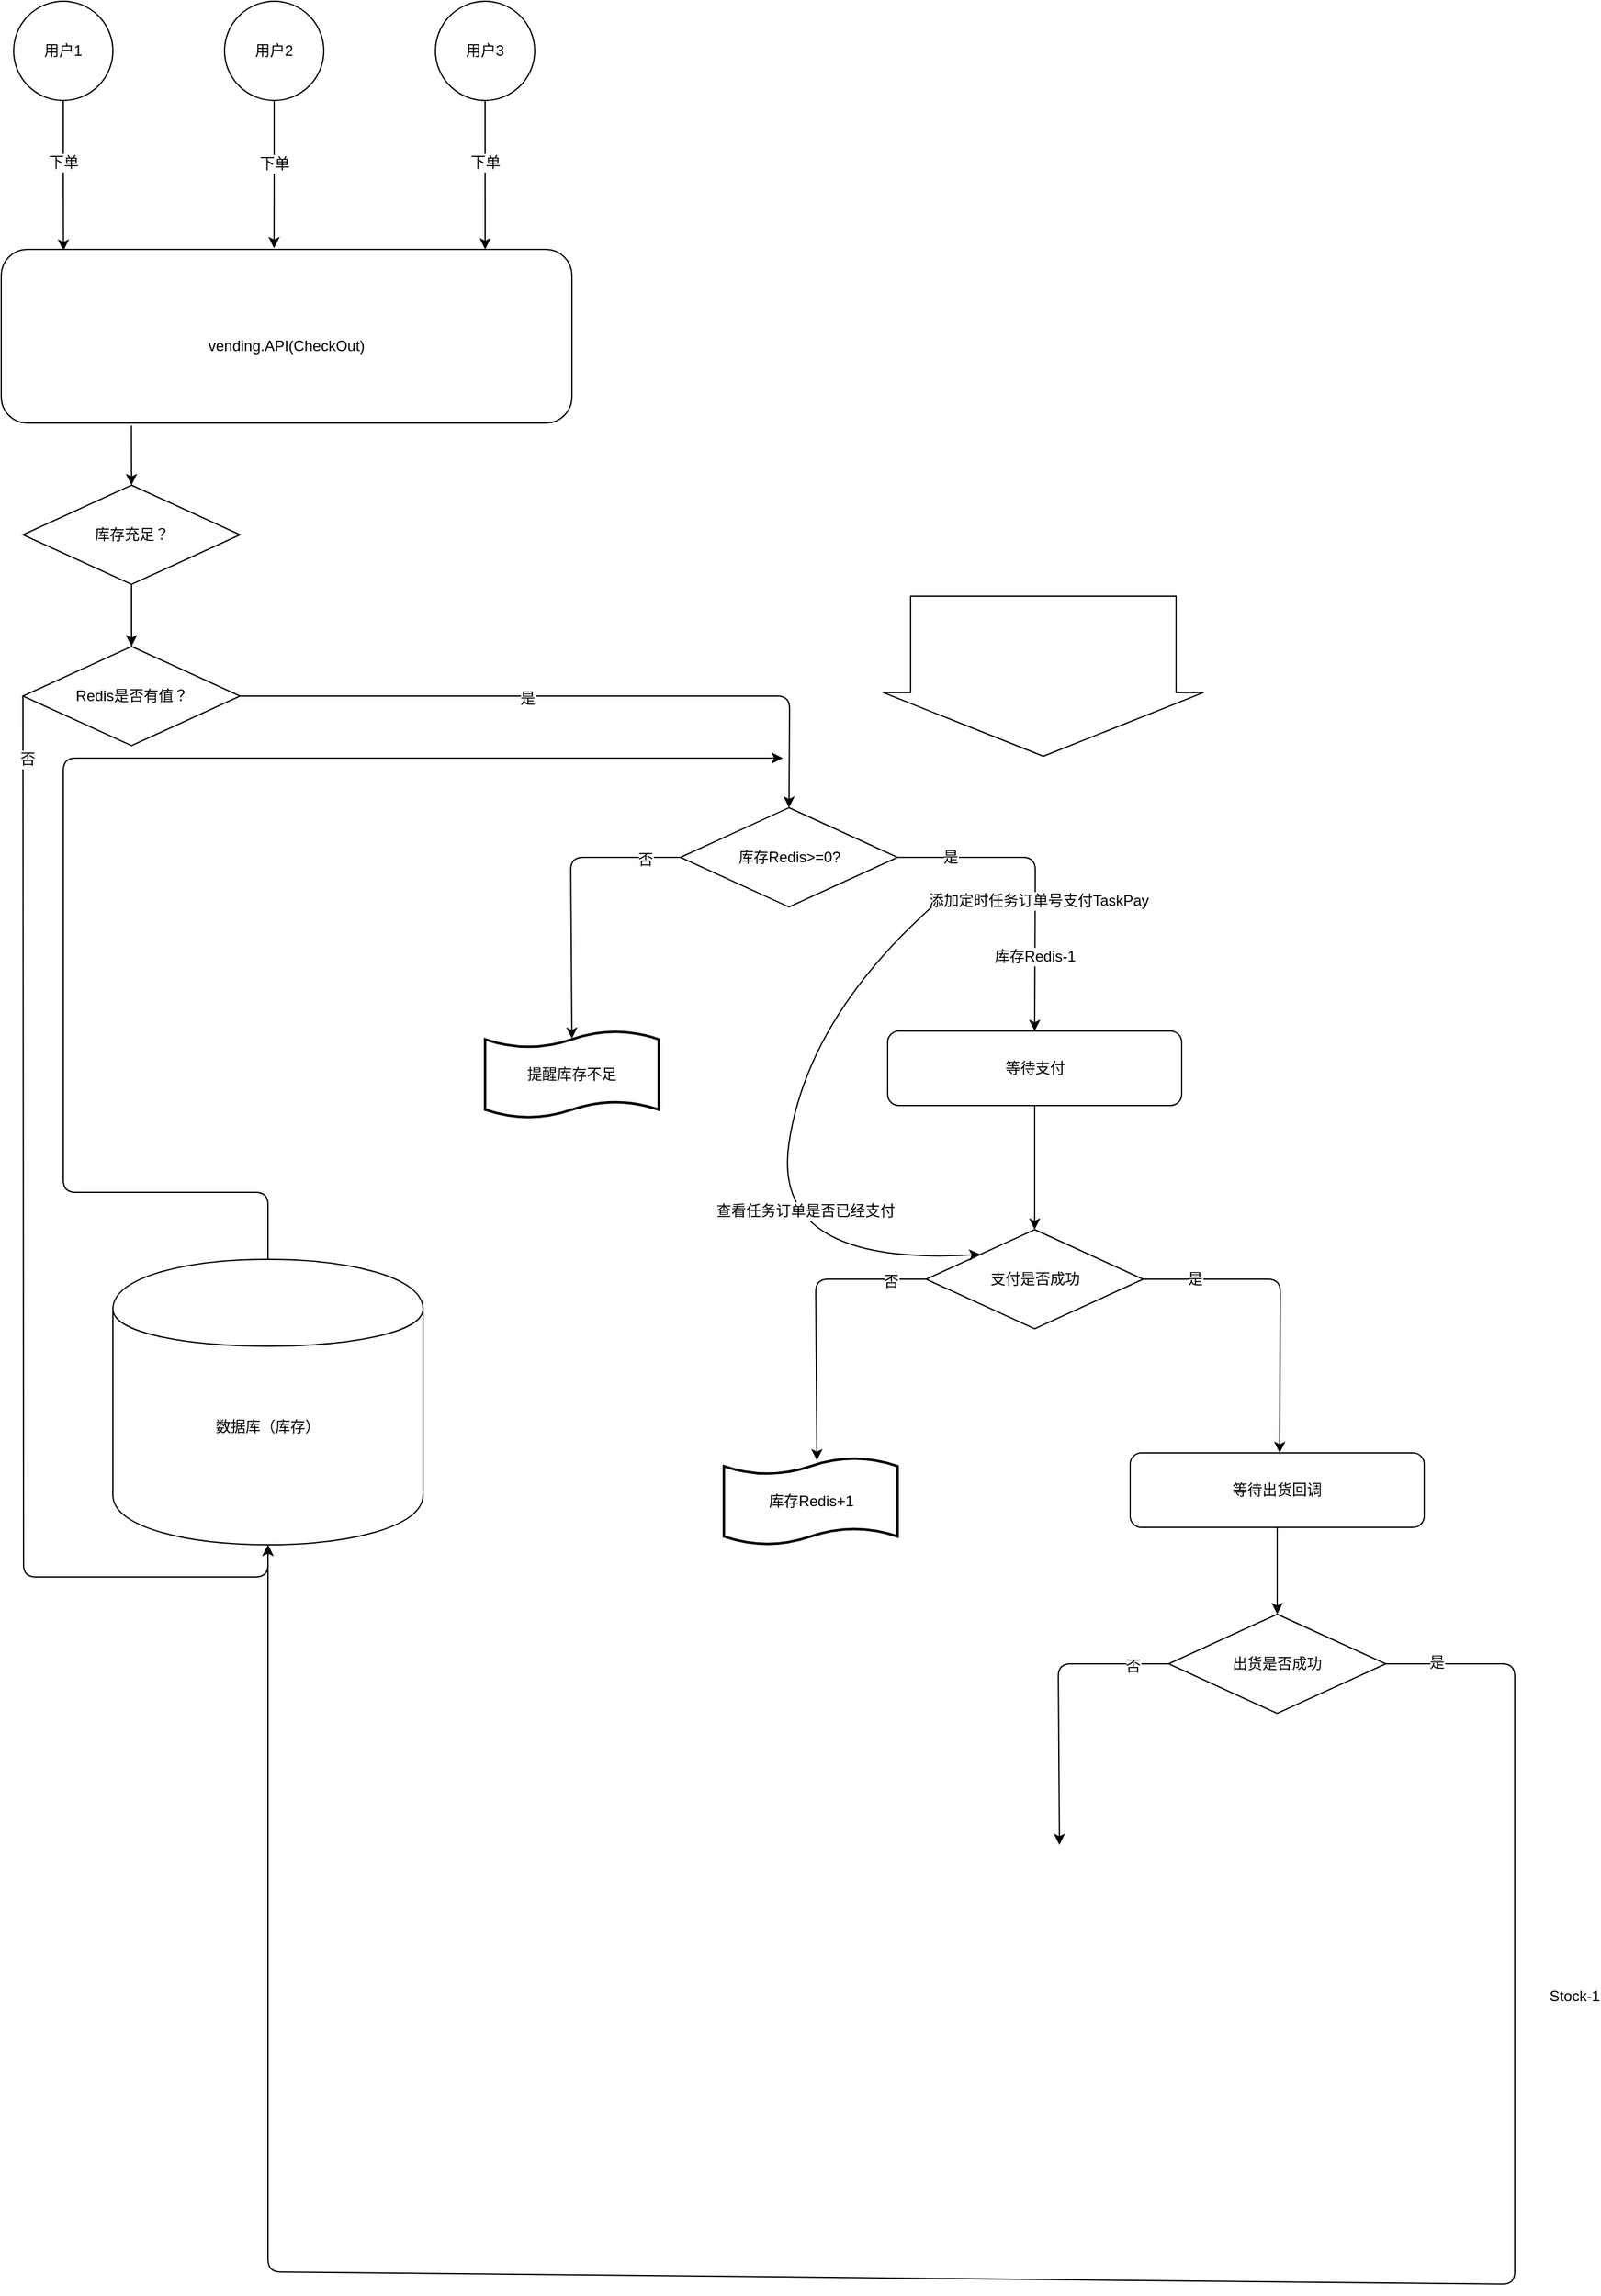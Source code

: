 <mxfile version="10.5.3" type="github"><diagram id="-4kzwGjPp0YoTaf24D5y" name="第 1 页"><mxGraphModel dx="1828" dy="1188" grid="1" gridSize="10" guides="1" tooltips="1" connect="1" arrows="1" fold="1" page="1" pageScale="1" pageWidth="827" pageHeight="1169" math="0" shadow="0"><root><mxCell id="0"/><mxCell id="1" parent="0"/><mxCell id="LSyAYEil4Msc9BgaxXhF-6" style="edgeStyle=orthogonalEdgeStyle;rounded=0;orthogonalLoop=1;jettySize=auto;html=1;exitX=0.5;exitY=1;exitDx=0;exitDy=0;entryX=0.109;entryY=0.007;entryDx=0;entryDy=0;entryPerimeter=0;" edge="1" parent="1" source="3ba6V8PA6-8waUKWH-R8-1" target="LSyAYEil4Msc9BgaxXhF-4"><mxGeometry relative="1" as="geometry"/></mxCell><mxCell id="LSyAYEil4Msc9BgaxXhF-15" value="下单" style="text;html=1;resizable=0;points=[];align=center;verticalAlign=middle;labelBackgroundColor=#ffffff;" vertex="1" connectable="0" parent="LSyAYEil4Msc9BgaxXhF-6"><mxGeometry x="-0.759" y="-1" relative="1" as="geometry"><mxPoint x="1" y="35" as="offset"/></mxGeometry></mxCell><mxCell id="3ba6V8PA6-8waUKWH-R8-1" value="用户1" style="ellipse;whiteSpace=wrap;html=1;aspect=fixed;" parent="1" vertex="1"><mxGeometry x="150" y="40" width="80" height="80" as="geometry"/></mxCell><mxCell id="LSyAYEil4Msc9BgaxXhF-2" value="用户2" style="ellipse;whiteSpace=wrap;html=1;aspect=fixed;" vertex="1" parent="1"><mxGeometry x="320" y="40" width="80" height="80" as="geometry"/></mxCell><mxCell id="LSyAYEil4Msc9BgaxXhF-3" value="用户3" style="ellipse;whiteSpace=wrap;html=1;aspect=fixed;" vertex="1" parent="1"><mxGeometry x="490" y="40" width="80" height="80" as="geometry"/></mxCell><mxCell id="LSyAYEil4Msc9BgaxXhF-4" value="&lt;div&gt;&lt;br&gt;&lt;/div&gt;&lt;div&gt;vending.API(CheckOut)&lt;br&gt;&lt;/div&gt;" style="rounded=1;whiteSpace=wrap;html=1;" vertex="1" parent="1"><mxGeometry x="140" y="240" width="460" height="140" as="geometry"/></mxCell><mxCell id="LSyAYEil4Msc9BgaxXhF-7" style="edgeStyle=orthogonalEdgeStyle;rounded=0;orthogonalLoop=1;jettySize=auto;html=1;exitX=0.5;exitY=1;exitDx=0;exitDy=0;entryX=0.478;entryY=-0.007;entryDx=0;entryDy=0;entryPerimeter=0;" edge="1" parent="1" source="LSyAYEil4Msc9BgaxXhF-2" target="LSyAYEil4Msc9BgaxXhF-4"><mxGeometry relative="1" as="geometry"><mxPoint x="340" y="130" as="sourcePoint"/><mxPoint x="340" y="221" as="targetPoint"/></mxGeometry></mxCell><mxCell id="LSyAYEil4Msc9BgaxXhF-16" value="下单" style="text;html=1;resizable=0;points=[];align=center;verticalAlign=middle;labelBackgroundColor=#ffffff;" vertex="1" connectable="0" parent="LSyAYEil4Msc9BgaxXhF-7"><mxGeometry x="-0.707" y="-2" relative="1" as="geometry"><mxPoint x="2" y="33" as="offset"/></mxGeometry></mxCell><mxCell id="LSyAYEil4Msc9BgaxXhF-9" value="" style="endArrow=classic;html=1;exitX=0.5;exitY=1;exitDx=0;exitDy=0;entryX=0.848;entryY=0;entryDx=0;entryDy=0;entryPerimeter=0;" edge="1" parent="1" source="LSyAYEil4Msc9BgaxXhF-3" target="LSyAYEil4Msc9BgaxXhF-4"><mxGeometry width="50" height="50" relative="1" as="geometry"><mxPoint x="140" y="420" as="sourcePoint"/><mxPoint x="190" y="370" as="targetPoint"/></mxGeometry></mxCell><mxCell id="LSyAYEil4Msc9BgaxXhF-17" value="下单" style="text;html=1;resizable=0;points=[];align=center;verticalAlign=middle;labelBackgroundColor=#ffffff;" vertex="1" connectable="0" parent="LSyAYEil4Msc9BgaxXhF-9"><mxGeometry x="-0.658" y="4" relative="1" as="geometry"><mxPoint x="-4" y="29" as="offset"/></mxGeometry></mxCell><mxCell id="LSyAYEil4Msc9BgaxXhF-19" value="数据库（库存）" style="shape=cylinder;whiteSpace=wrap;html=1;boundedLbl=1;backgroundOutline=1;" vertex="1" parent="1"><mxGeometry x="230" y="1054" width="250" height="230" as="geometry"/></mxCell><mxCell id="LSyAYEil4Msc9BgaxXhF-20" value="等待支付" style="rounded=1;whiteSpace=wrap;html=1;" vertex="1" parent="1"><mxGeometry x="854.5" y="870" width="237" height="60" as="geometry"/></mxCell><mxCell id="LSyAYEil4Msc9BgaxXhF-23" value="" style="shape=flexArrow;endArrow=classic;html=1;endWidth=43;endSize=16.76;width=214;" edge="1" parent="1"><mxGeometry width="50" height="50" relative="1" as="geometry"><mxPoint x="980" y="519" as="sourcePoint"/><mxPoint x="980" y="649" as="targetPoint"/></mxGeometry></mxCell><mxCell id="LSyAYEil4Msc9BgaxXhF-24" value="" style="endArrow=classic;html=1;exitX=0.228;exitY=1.014;exitDx=0;exitDy=0;exitPerimeter=0;entryX=0.5;entryY=0;entryDx=0;entryDy=0;" edge="1" parent="1" source="LSyAYEil4Msc9BgaxXhF-4" target="LSyAYEil4Msc9BgaxXhF-26"><mxGeometry width="50" height="50" relative="1" as="geometry"><mxPoint x="300" y="630" as="sourcePoint"/><mxPoint x="245" y="470" as="targetPoint"/></mxGeometry></mxCell><mxCell id="LSyAYEil4Msc9BgaxXhF-27" style="edgeStyle=orthogonalEdgeStyle;rounded=0;orthogonalLoop=1;jettySize=auto;html=1;entryX=0.5;entryY=0;entryDx=0;entryDy=0;" edge="1" parent="1" source="LSyAYEil4Msc9BgaxXhF-26" target="LSyAYEil4Msc9BgaxXhF-28"><mxGeometry relative="1" as="geometry"><mxPoint x="245" y="580" as="targetPoint"/></mxGeometry></mxCell><mxCell id="LSyAYEil4Msc9BgaxXhF-26" value="库存充足？&lt;br&gt;" style="rhombus;whiteSpace=wrap;html=1;" vertex="1" parent="1"><mxGeometry x="157.5" y="430" width="175" height="80" as="geometry"/></mxCell><mxCell id="LSyAYEil4Msc9BgaxXhF-28" value="Redis是否有值？" style="rhombus;whiteSpace=wrap;html=1;" vertex="1" parent="1"><mxGeometry x="157.5" y="560" width="175" height="80" as="geometry"/></mxCell><mxCell id="LSyAYEil4Msc9BgaxXhF-33" value="库存Redis&amp;gt;=0?" style="rhombus;whiteSpace=wrap;html=1;" vertex="1" parent="1"><mxGeometry x="687.5" y="690" width="175" height="80" as="geometry"/></mxCell><mxCell id="LSyAYEil4Msc9BgaxXhF-36" value="" style="endArrow=classic;html=1;exitX=0;exitY=0.5;exitDx=0;exitDy=0;entryX=0.5;entryY=1;entryDx=0;entryDy=0;" edge="1" parent="1" source="LSyAYEil4Msc9BgaxXhF-28" target="LSyAYEil4Msc9BgaxXhF-19"><mxGeometry width="50" height="50" relative="1" as="geometry"><mxPoint x="157.5" y="810" as="sourcePoint"/><mxPoint x="150" y="1080" as="targetPoint"/><Array as="points"><mxPoint x="158" y="1310"/><mxPoint x="355" y="1310"/></Array></mxGeometry></mxCell><mxCell id="LSyAYEil4Msc9BgaxXhF-42" value="否" style="text;html=1;resizable=0;points=[];align=center;verticalAlign=middle;labelBackgroundColor=#ffffff;" vertex="1" connectable="0" parent="LSyAYEil4Msc9BgaxXhF-36"><mxGeometry x="-0.891" y="3" relative="1" as="geometry"><mxPoint as="offset"/></mxGeometry></mxCell><mxCell id="LSyAYEil4Msc9BgaxXhF-37" value="" style="endArrow=classic;html=1;exitX=0.5;exitY=0;exitDx=0;exitDy=0;" edge="1" parent="1" source="LSyAYEil4Msc9BgaxXhF-19"><mxGeometry width="50" height="50" relative="1" as="geometry"><mxPoint x="240" y="990" as="sourcePoint"/><mxPoint x="770" y="650" as="targetPoint"/><Array as="points"><mxPoint x="355" y="1000"/><mxPoint x="190" y="1000"/><mxPoint x="190" y="650"/></Array></mxGeometry></mxCell><mxCell id="LSyAYEil4Msc9BgaxXhF-40" value="" style="endArrow=classic;html=1;exitX=1;exitY=0.5;exitDx=0;exitDy=0;entryX=0.5;entryY=0;entryDx=0;entryDy=0;" edge="1" parent="1" source="LSyAYEil4Msc9BgaxXhF-28" target="LSyAYEil4Msc9BgaxXhF-33"><mxGeometry width="50" height="50" relative="1" as="geometry"><mxPoint x="607.5" y="600" as="sourcePoint"/><mxPoint x="699.5" y="790" as="targetPoint"/><Array as="points"><mxPoint x="775.5" y="600"/></Array></mxGeometry></mxCell><mxCell id="LSyAYEil4Msc9BgaxXhF-41" value="是" style="text;html=1;resizable=0;points=[];align=center;verticalAlign=middle;labelBackgroundColor=#ffffff;" vertex="1" connectable="0" parent="LSyAYEil4Msc9BgaxXhF-40"><mxGeometry x="-0.132" y="-2" relative="1" as="geometry"><mxPoint as="offset"/></mxGeometry></mxCell><mxCell id="LSyAYEil4Msc9BgaxXhF-44" value="" style="endArrow=classic;html=1;exitX=1;exitY=0.5;exitDx=0;exitDy=0;entryX=0.5;entryY=0;entryDx=0;entryDy=0;" edge="1" parent="1" source="LSyAYEil4Msc9BgaxXhF-33" target="LSyAYEil4Msc9BgaxXhF-20"><mxGeometry width="50" height="50" relative="1" as="geometry"><mxPoint x="617.5" y="610" as="sourcePoint"/><mxPoint x="785.5" y="700" as="targetPoint"/><Array as="points"><mxPoint x="973.5" y="730"/></Array></mxGeometry></mxCell><mxCell id="LSyAYEil4Msc9BgaxXhF-45" value="是" style="text;html=1;resizable=0;points=[];align=center;verticalAlign=middle;labelBackgroundColor=#ffffff;" vertex="1" connectable="0" parent="LSyAYEil4Msc9BgaxXhF-44"><mxGeometry x="-0.132" y="-2" relative="1" as="geometry"><mxPoint x="-67" y="-2" as="offset"/></mxGeometry></mxCell><mxCell id="LSyAYEil4Msc9BgaxXhF-47" value="库存Redis-1" style="text;html=1;resizable=0;points=[];align=center;verticalAlign=middle;labelBackgroundColor=#ffffff;" vertex="1" connectable="0" parent="LSyAYEil4Msc9BgaxXhF-44"><mxGeometry x="0.361" y="1" relative="1" as="geometry"><mxPoint x="-1.5" y="19.5" as="offset"/></mxGeometry></mxCell><mxCell id="LSyAYEil4Msc9BgaxXhF-60" value="添加定时任务订单号支付TaskPay" style="text;html=1;resizable=0;points=[];align=center;verticalAlign=middle;labelBackgroundColor=#ffffff;" vertex="1" connectable="0" parent="LSyAYEil4Msc9BgaxXhF-44"><mxGeometry x="-0.118" y="-35" relative="1" as="geometry"><mxPoint x="3" as="offset"/></mxGeometry></mxCell><mxCell id="LSyAYEil4Msc9BgaxXhF-48" value="&lt;div&gt;支付是否成功&lt;/div&gt;" style="rhombus;whiteSpace=wrap;html=1;" vertex="1" parent="1"><mxGeometry x="885.5" y="1030" width="175" height="80" as="geometry"/></mxCell><mxCell id="LSyAYEil4Msc9BgaxXhF-49" value="" style="endArrow=classic;html=1;exitX=0;exitY=0.5;exitDx=0;exitDy=0;entryX=0.5;entryY=0.086;entryDx=0;entryDy=0;entryPerimeter=0;" edge="1" parent="1" source="LSyAYEil4Msc9BgaxXhF-33" target="LSyAYEil4Msc9BgaxXhF-53"><mxGeometry width="50" height="50" relative="1" as="geometry"><mxPoint x="873" y="740" as="sourcePoint"/><mxPoint x="599" y="870" as="targetPoint"/><Array as="points"><mxPoint x="599" y="730"/></Array></mxGeometry></mxCell><mxCell id="LSyAYEil4Msc9BgaxXhF-52" value="否" style="text;html=1;resizable=0;points=[];align=center;verticalAlign=middle;labelBackgroundColor=#ffffff;" vertex="1" connectable="0" parent="LSyAYEil4Msc9BgaxXhF-49"><mxGeometry x="-0.755" y="2" relative="1" as="geometry"><mxPoint as="offset"/></mxGeometry></mxCell><mxCell id="LSyAYEil4Msc9BgaxXhF-53" value="提醒库存不足" style="shape=tape;whiteSpace=wrap;html=1;strokeWidth=2;size=0.19" vertex="1" parent="1"><mxGeometry x="530" y="870" width="140" height="70" as="geometry"/></mxCell><mxCell id="LSyAYEil4Msc9BgaxXhF-54" value="" style="endArrow=classic;html=1;exitX=0.5;exitY=1;exitDx=0;exitDy=0;" edge="1" parent="1" source="LSyAYEil4Msc9BgaxXhF-20" target="LSyAYEil4Msc9BgaxXhF-48"><mxGeometry width="50" height="50" relative="1" as="geometry"><mxPoint x="854.5" y="1260" as="sourcePoint"/><mxPoint x="904.5" y="1210" as="targetPoint"/></mxGeometry></mxCell><mxCell id="LSyAYEil4Msc9BgaxXhF-55" value="" style="endArrow=classic;html=1;exitX=1;exitY=0.5;exitDx=0;exitDy=0;entryX=0.5;entryY=0;entryDx=0;entryDy=0;" edge="1" parent="1"><mxGeometry width="50" height="50" relative="1" as="geometry"><mxPoint x="1060.5" y="1070" as="sourcePoint"/><mxPoint x="1170.5" y="1210" as="targetPoint"/><Array as="points"><mxPoint x="1171" y="1070"/></Array></mxGeometry></mxCell><mxCell id="LSyAYEil4Msc9BgaxXhF-56" value="是" style="text;html=1;resizable=0;points=[];align=center;verticalAlign=middle;labelBackgroundColor=#ffffff;" vertex="1" connectable="0" parent="LSyAYEil4Msc9BgaxXhF-55"><mxGeometry x="-0.132" y="-2" relative="1" as="geometry"><mxPoint x="-67" y="-2" as="offset"/></mxGeometry></mxCell><mxCell id="LSyAYEil4Msc9BgaxXhF-61" value="" style="curved=1;endArrow=classic;html=1;entryX=0;entryY=0;entryDx=0;entryDy=0;" edge="1" parent="1" target="LSyAYEil4Msc9BgaxXhF-48"><mxGeometry width="50" height="50" relative="1" as="geometry"><mxPoint x="890" y="770" as="sourcePoint"/><mxPoint x="830" y="1040" as="targetPoint"/><Array as="points"><mxPoint x="790" y="860"/><mxPoint x="760" y="1060"/></Array></mxGeometry></mxCell><mxCell id="LSyAYEil4Msc9BgaxXhF-62" value="查看任务订单是否已经支付" style="text;html=1;resizable=0;points=[];align=center;verticalAlign=middle;labelBackgroundColor=#ffffff;" vertex="1" connectable="0" parent="LSyAYEil4Msc9BgaxXhF-61"><mxGeometry x="0.135" y="21" relative="1" as="geometry"><mxPoint as="offset"/></mxGeometry></mxCell><mxCell id="LSyAYEil4Msc9BgaxXhF-63" value="" style="endArrow=classic;html=1;exitX=0;exitY=0.5;exitDx=0;exitDy=0;entryX=0.5;entryY=0.086;entryDx=0;entryDy=0;entryPerimeter=0;" edge="1" parent="1"><mxGeometry width="50" height="50" relative="1" as="geometry"><mxPoint x="885.5" y="1070" as="sourcePoint"/><mxPoint x="797.5" y="1216" as="targetPoint"/><Array as="points"><mxPoint x="796.5" y="1070"/></Array></mxGeometry></mxCell><mxCell id="LSyAYEil4Msc9BgaxXhF-64" value="否" style="text;html=1;resizable=0;points=[];align=center;verticalAlign=middle;labelBackgroundColor=#ffffff;" vertex="1" connectable="0" parent="LSyAYEil4Msc9BgaxXhF-63"><mxGeometry x="-0.755" y="2" relative="1" as="geometry"><mxPoint as="offset"/></mxGeometry></mxCell><mxCell id="LSyAYEil4Msc9BgaxXhF-66" value="库存Redis+1" style="shape=tape;whiteSpace=wrap;html=1;strokeWidth=2;size=0.19" vertex="1" parent="1"><mxGeometry x="722.5" y="1214" width="140" height="70" as="geometry"/></mxCell><mxCell id="LSyAYEil4Msc9BgaxXhF-67" value="等待出货回调" style="rounded=1;whiteSpace=wrap;html=1;" vertex="1" parent="1"><mxGeometry x="1050" y="1210" width="237" height="60" as="geometry"/></mxCell><mxCell id="LSyAYEil4Msc9BgaxXhF-68" value="" style="endArrow=classic;html=1;entryX=0.5;entryY=1;entryDx=0;entryDy=0;exitX=1;exitY=0.5;exitDx=0;exitDy=0;" edge="1" parent="1" source="LSyAYEil4Msc9BgaxXhF-70" target="LSyAYEil4Msc9BgaxXhF-19"><mxGeometry width="50" height="50" relative="1" as="geometry"><mxPoint x="1360" y="1380" as="sourcePoint"/><mxPoint x="360" y="1440" as="targetPoint"/><Array as="points"><mxPoint x="1360" y="1380"/><mxPoint x="1360" y="1880"/><mxPoint x="355" y="1870"/></Array></mxGeometry></mxCell><mxCell id="LSyAYEil4Msc9BgaxXhF-69" value="Stock-1" style="text;html=1;resizable=0;points=[];align=center;verticalAlign=middle;labelBackgroundColor=#ffffff;" vertex="1" connectable="0" parent="LSyAYEil4Msc9BgaxXhF-68"><mxGeometry x="-0.225" y="4" relative="1" as="geometry"><mxPoint x="294" y="-234" as="offset"/></mxGeometry></mxCell><mxCell id="LSyAYEil4Msc9BgaxXhF-76" value="是" style="text;html=1;resizable=0;points=[];align=center;verticalAlign=middle;labelBackgroundColor=#ffffff;" vertex="1" connectable="0" parent="LSyAYEil4Msc9BgaxXhF-68"><mxGeometry x="-0.963" y="1" relative="1" as="geometry"><mxPoint as="offset"/></mxGeometry></mxCell><mxCell id="LSyAYEil4Msc9BgaxXhF-70" value="&lt;div&gt;出货是否成功&lt;/div&gt;" style="rhombus;whiteSpace=wrap;html=1;" vertex="1" parent="1"><mxGeometry x="1081" y="1340" width="175" height="80" as="geometry"/></mxCell><mxCell id="LSyAYEil4Msc9BgaxXhF-71" value="" style="endArrow=classic;html=1;exitX=0.5;exitY=1;exitDx=0;exitDy=0;entryX=0.5;entryY=0;entryDx=0;entryDy=0;" edge="1" parent="1" source="LSyAYEil4Msc9BgaxXhF-67" target="LSyAYEil4Msc9BgaxXhF-70"><mxGeometry width="50" height="50" relative="1" as="geometry"><mxPoint x="620" y="1780" as="sourcePoint"/><mxPoint x="670" y="1730" as="targetPoint"/></mxGeometry></mxCell><mxCell id="LSyAYEil4Msc9BgaxXhF-74" value="" style="endArrow=classic;html=1;exitX=0;exitY=0.5;exitDx=0;exitDy=0;entryX=0.5;entryY=0.086;entryDx=0;entryDy=0;entryPerimeter=0;" edge="1" parent="1"><mxGeometry width="50" height="50" relative="1" as="geometry"><mxPoint x="1081" y="1380" as="sourcePoint"/><mxPoint x="993" y="1526" as="targetPoint"/><Array as="points"><mxPoint x="992" y="1380"/></Array></mxGeometry></mxCell><mxCell id="LSyAYEil4Msc9BgaxXhF-75" value="否" style="text;html=1;resizable=0;points=[];align=center;verticalAlign=middle;labelBackgroundColor=#ffffff;" vertex="1" connectable="0" parent="LSyAYEil4Msc9BgaxXhF-74"><mxGeometry x="-0.755" y="2" relative="1" as="geometry"><mxPoint as="offset"/></mxGeometry></mxCell></root></mxGraphModel></diagram></mxfile>